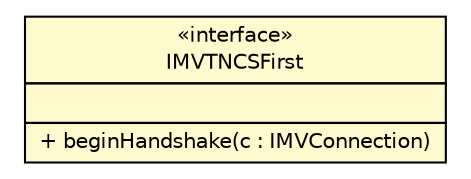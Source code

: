 #!/usr/local/bin/dot
#
# Class diagram 
# Generated by UMLGraph version R5_6 (http://www.umlgraph.org/)
#

digraph G {
	edge [fontname="Helvetica",fontsize=10,labelfontname="Helvetica",labelfontsize=10];
	node [fontname="Helvetica",fontsize=10,shape=plaintext];
	nodesep=0.25;
	ranksep=0.5;
	// org.trustedcomputinggroup.tnc.ifimv.IMVTNCSFirst
	c90 [label=<<table title="org.trustedcomputinggroup.tnc.ifimv.IMVTNCSFirst" border="0" cellborder="1" cellspacing="0" cellpadding="2" port="p" bgcolor="lemonChiffon" href="./IMVTNCSFirst.html">
		<tr><td><table border="0" cellspacing="0" cellpadding="1">
<tr><td align="center" balign="center"> &#171;interface&#187; </td></tr>
<tr><td align="center" balign="center"> IMVTNCSFirst </td></tr>
		</table></td></tr>
		<tr><td><table border="0" cellspacing="0" cellpadding="1">
<tr><td align="left" balign="left">  </td></tr>
		</table></td></tr>
		<tr><td><table border="0" cellspacing="0" cellpadding="1">
<tr><td align="left" balign="left"> + beginHandshake(c : IMVConnection) </td></tr>
		</table></td></tr>
		</table>>, URL="./IMVTNCSFirst.html", fontname="Helvetica", fontcolor="black", fontsize=10.0];
}

